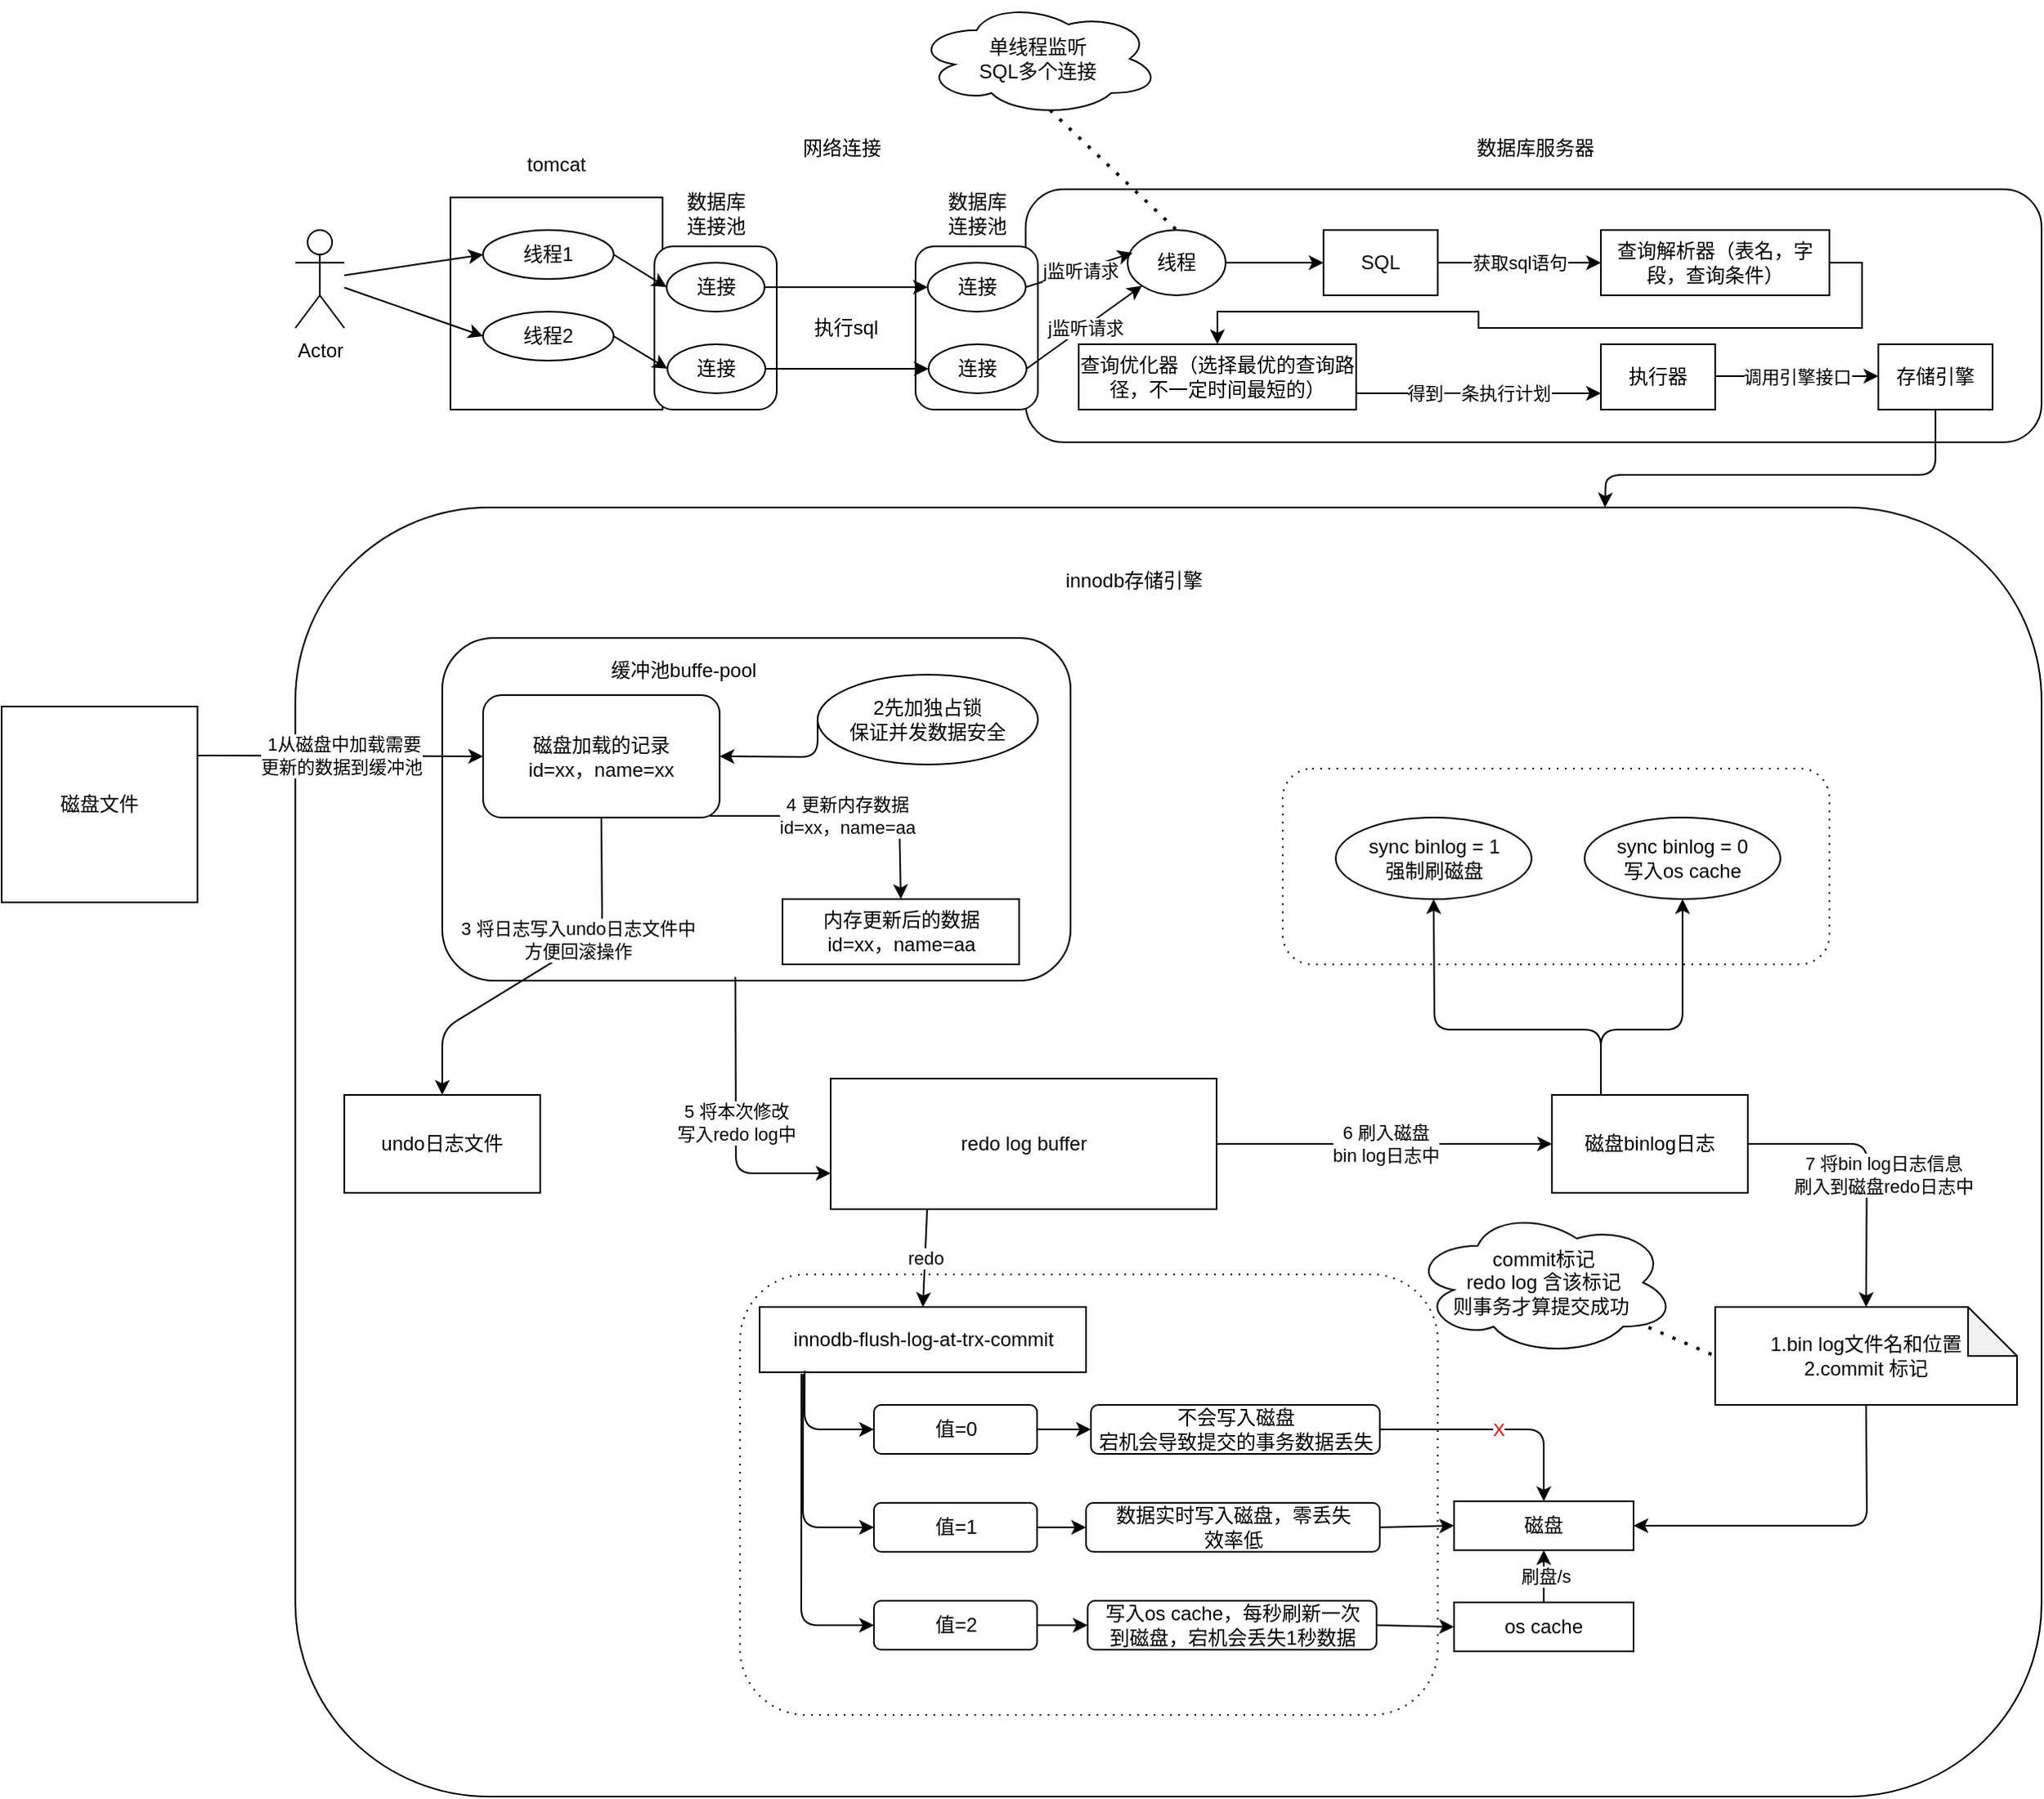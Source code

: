 <mxfile version="15.2.1" type="github" pages="2">
  <diagram name="Page-1" id="74e2e168-ea6b-b213-b513-2b3c1d86103e">
    <mxGraphModel dx="2522" dy="1555" grid="1" gridSize="10" guides="1" tooltips="1" connect="1" arrows="1" fold="1" page="1" pageScale="1" pageWidth="1100" pageHeight="850" background="#ffffff" math="0" shadow="0">
      <root>
        <mxCell id="0" />
        <mxCell id="1" parent="0" />
        <mxCell id="626NCnL3sPuDbKjgWwMR-17" value="" style="rounded=1;whiteSpace=wrap;html=1;" parent="1" vertex="1">
          <mxGeometry x="567.5" y="45" width="622.5" height="155" as="geometry" />
        </mxCell>
        <mxCell id="626NCnL3sPuDbKjgWwMR-1" value="Actor" style="shape=umlActor;verticalLabelPosition=bottom;verticalAlign=top;html=1;outlineConnect=0;" parent="1" vertex="1">
          <mxGeometry x="120" y="70" width="30" height="60" as="geometry" />
        </mxCell>
        <mxCell id="626NCnL3sPuDbKjgWwMR-2" value="" style="whiteSpace=wrap;html=1;aspect=fixed;" parent="1" vertex="1">
          <mxGeometry x="215" y="50" width="130" height="130" as="geometry" />
        </mxCell>
        <mxCell id="626NCnL3sPuDbKjgWwMR-3" value="tomcat" style="text;html=1;strokeColor=none;fillColor=none;align=center;verticalAlign=middle;whiteSpace=wrap;rounded=0;" parent="1" vertex="1">
          <mxGeometry x="260" y="20" width="40" height="20" as="geometry" />
        </mxCell>
        <mxCell id="626NCnL3sPuDbKjgWwMR-4" value="线程2" style="ellipse;whiteSpace=wrap;html=1;" parent="1" vertex="1">
          <mxGeometry x="235" y="120" width="80" height="30" as="geometry" />
        </mxCell>
        <mxCell id="626NCnL3sPuDbKjgWwMR-5" value="线程1" style="ellipse;whiteSpace=wrap;html=1;" parent="1" vertex="1">
          <mxGeometry x="235" y="70" width="80" height="30" as="geometry" />
        </mxCell>
        <mxCell id="626NCnL3sPuDbKjgWwMR-7" value="" style="rounded=1;whiteSpace=wrap;html=1;" parent="1" vertex="1">
          <mxGeometry x="500" y="80" width="75" height="100" as="geometry" />
        </mxCell>
        <mxCell id="626NCnL3sPuDbKjgWwMR-8" value="数据库连接池" style="text;html=1;strokeColor=none;fillColor=none;align=center;verticalAlign=middle;whiteSpace=wrap;rounded=0;" parent="1" vertex="1">
          <mxGeometry x="518" y="50" width="40" height="20" as="geometry" />
        </mxCell>
        <mxCell id="626NCnL3sPuDbKjgWwMR-9" value="连接" style="ellipse;whiteSpace=wrap;html=1;" parent="1" vertex="1">
          <mxGeometry x="508" y="140" width="60" height="30" as="geometry" />
        </mxCell>
        <mxCell id="626NCnL3sPuDbKjgWwMR-10" value="连接" style="ellipse;whiteSpace=wrap;html=1;" parent="1" vertex="1">
          <mxGeometry x="507.5" y="90" width="60" height="30" as="geometry" />
        </mxCell>
        <mxCell id="626NCnL3sPuDbKjgWwMR-12" value="" style="rounded=1;whiteSpace=wrap;html=1;" parent="1" vertex="1">
          <mxGeometry x="340" y="80" width="75" height="100" as="geometry" />
        </mxCell>
        <mxCell id="626NCnL3sPuDbKjgWwMR-13" value="数据库连接池" style="text;html=1;strokeColor=none;fillColor=none;align=center;verticalAlign=middle;whiteSpace=wrap;rounded=0;" parent="1" vertex="1">
          <mxGeometry x="358" y="50" width="40" height="20" as="geometry" />
        </mxCell>
        <mxCell id="626NCnL3sPuDbKjgWwMR-14" value="连接" style="ellipse;whiteSpace=wrap;html=1;" parent="1" vertex="1">
          <mxGeometry x="348" y="140" width="60" height="30" as="geometry" />
        </mxCell>
        <mxCell id="626NCnL3sPuDbKjgWwMR-15" value="连接" style="ellipse;whiteSpace=wrap;html=1;" parent="1" vertex="1">
          <mxGeometry x="347.5" y="90" width="60" height="30" as="geometry" />
        </mxCell>
        <mxCell id="626NCnL3sPuDbKjgWwMR-40" style="edgeStyle=orthogonalEdgeStyle;rounded=0;orthogonalLoop=1;jettySize=auto;html=1;exitX=1;exitY=0.5;exitDx=0;exitDy=0;" parent="1" source="626NCnL3sPuDbKjgWwMR-18" target="626NCnL3sPuDbKjgWwMR-19" edge="1">
          <mxGeometry relative="1" as="geometry" />
        </mxCell>
        <mxCell id="626NCnL3sPuDbKjgWwMR-18" value="线程" style="ellipse;whiteSpace=wrap;html=1;" parent="1" vertex="1">
          <mxGeometry x="630" y="70" width="60" height="40" as="geometry" />
        </mxCell>
        <mxCell id="626NCnL3sPuDbKjgWwMR-19" value="SQL" style="rounded=0;whiteSpace=wrap;html=1;" parent="1" vertex="1">
          <mxGeometry x="750" y="70" width="70" height="40" as="geometry" />
        </mxCell>
        <mxCell id="626NCnL3sPuDbKjgWwMR-66" style="edgeStyle=orthogonalEdgeStyle;rounded=0;orthogonalLoop=1;jettySize=auto;html=1;exitX=1;exitY=0.5;exitDx=0;exitDy=0;entryX=0.5;entryY=0;entryDx=0;entryDy=0;" parent="1" source="626NCnL3sPuDbKjgWwMR-20" target="626NCnL3sPuDbKjgWwMR-21" edge="1">
          <mxGeometry relative="1" as="geometry" />
        </mxCell>
        <mxCell id="626NCnL3sPuDbKjgWwMR-20" value="查询解析器（表名，字段，查询条件）" style="rounded=0;whiteSpace=wrap;html=1;" parent="1" vertex="1">
          <mxGeometry x="920" y="70" width="140" height="40" as="geometry" />
        </mxCell>
        <mxCell id="626NCnL3sPuDbKjgWwMR-21" value="查询优化器（选择最优的查询路径，不一定时间最短的）" style="rounded=0;whiteSpace=wrap;html=1;" parent="1" vertex="1">
          <mxGeometry x="600" y="140" width="170" height="40" as="geometry" />
        </mxCell>
        <mxCell id="626NCnL3sPuDbKjgWwMR-22" value="执行器" style="rounded=0;whiteSpace=wrap;html=1;" parent="1" vertex="1">
          <mxGeometry x="920" y="140" width="70" height="40" as="geometry" />
        </mxCell>
        <mxCell id="626NCnL3sPuDbKjgWwMR-23" value="存储引擎" style="rounded=0;whiteSpace=wrap;html=1;" parent="1" vertex="1">
          <mxGeometry x="1090" y="140" width="70" height="40" as="geometry" />
        </mxCell>
        <mxCell id="626NCnL3sPuDbKjgWwMR-25" value="" style="endArrow=classic;html=1;entryX=0;entryY=0.5;entryDx=0;entryDy=0;" parent="1" source="626NCnL3sPuDbKjgWwMR-1" target="626NCnL3sPuDbKjgWwMR-5" edge="1">
          <mxGeometry width="50" height="50" relative="1" as="geometry">
            <mxPoint x="220" y="190" as="sourcePoint" />
            <mxPoint x="570" y="350" as="targetPoint" />
          </mxGeometry>
        </mxCell>
        <mxCell id="626NCnL3sPuDbKjgWwMR-26" value="" style="endArrow=classic;html=1;entryX=0;entryY=0.5;entryDx=0;entryDy=0;" parent="1" source="626NCnL3sPuDbKjgWwMR-1" target="626NCnL3sPuDbKjgWwMR-4" edge="1">
          <mxGeometry width="50" height="50" relative="1" as="geometry">
            <mxPoint x="160" y="107.75" as="sourcePoint" />
            <mxPoint x="245" y="95" as="targetPoint" />
          </mxGeometry>
        </mxCell>
        <mxCell id="626NCnL3sPuDbKjgWwMR-27" value="" style="endArrow=classic;html=1;entryX=0;entryY=0.5;entryDx=0;entryDy=0;exitX=1;exitY=0.5;exitDx=0;exitDy=0;" parent="1" source="626NCnL3sPuDbKjgWwMR-5" target="626NCnL3sPuDbKjgWwMR-15" edge="1">
          <mxGeometry width="50" height="50" relative="1" as="geometry">
            <mxPoint x="160" y="290" as="sourcePoint" />
            <mxPoint x="245" y="319.75" as="targetPoint" />
          </mxGeometry>
        </mxCell>
        <mxCell id="626NCnL3sPuDbKjgWwMR-28" value="" style="endArrow=classic;html=1;exitX=1;exitY=0.5;exitDx=0;exitDy=0;entryX=0;entryY=0.5;entryDx=0;entryDy=0;" parent="1" source="626NCnL3sPuDbKjgWwMR-4" target="626NCnL3sPuDbKjgWwMR-14" edge="1">
          <mxGeometry width="50" height="50" relative="1" as="geometry">
            <mxPoint x="280" y="460" as="sourcePoint" />
            <mxPoint x="330" y="410" as="targetPoint" />
          </mxGeometry>
        </mxCell>
        <mxCell id="626NCnL3sPuDbKjgWwMR-29" value="" style="endArrow=classic;html=1;exitX=1;exitY=0.5;exitDx=0;exitDy=0;entryX=0;entryY=0.5;entryDx=0;entryDy=0;" parent="1" source="626NCnL3sPuDbKjgWwMR-15" target="626NCnL3sPuDbKjgWwMR-10" edge="1">
          <mxGeometry width="50" height="50" relative="1" as="geometry">
            <mxPoint x="310" y="420" as="sourcePoint" />
            <mxPoint x="360" y="370" as="targetPoint" />
          </mxGeometry>
        </mxCell>
        <mxCell id="626NCnL3sPuDbKjgWwMR-30" value="" style="endArrow=classic;html=1;exitX=1;exitY=0.5;exitDx=0;exitDy=0;entryX=0;entryY=0.5;entryDx=0;entryDy=0;" parent="1" source="626NCnL3sPuDbKjgWwMR-14" target="626NCnL3sPuDbKjgWwMR-9" edge="1">
          <mxGeometry width="50" height="50" relative="1" as="geometry">
            <mxPoint x="310" y="430" as="sourcePoint" />
            <mxPoint x="360" y="380" as="targetPoint" />
          </mxGeometry>
        </mxCell>
        <mxCell id="626NCnL3sPuDbKjgWwMR-31" value="网络连接" style="text;html=1;strokeColor=none;fillColor=none;align=center;verticalAlign=middle;whiteSpace=wrap;rounded=0;" parent="1" vertex="1">
          <mxGeometry x="420" y="10" width="70" height="20" as="geometry" />
        </mxCell>
        <mxCell id="626NCnL3sPuDbKjgWwMR-33" value="执行sql" style="text;html=1;strokeColor=none;fillColor=none;align=center;verticalAlign=middle;whiteSpace=wrap;rounded=0;" parent="1" vertex="1">
          <mxGeometry x="425" y="125" width="65" height="10" as="geometry" />
        </mxCell>
        <mxCell id="626NCnL3sPuDbKjgWwMR-38" value="单线程监听&lt;br&gt;SQL多个连接" style="ellipse;shape=cloud;whiteSpace=wrap;html=1;" parent="1" vertex="1">
          <mxGeometry x="500" y="-70" width="150" height="70" as="geometry" />
        </mxCell>
        <mxCell id="626NCnL3sPuDbKjgWwMR-39" value="" style="endArrow=none;dashed=1;html=1;dashPattern=1 3;strokeWidth=2;exitX=0.55;exitY=0.95;exitDx=0;exitDy=0;exitPerimeter=0;entryX=0.5;entryY=0;entryDx=0;entryDy=0;" parent="1" source="626NCnL3sPuDbKjgWwMR-38" target="626NCnL3sPuDbKjgWwMR-18" edge="1">
          <mxGeometry width="50" height="50" relative="1" as="geometry">
            <mxPoint x="460" y="440" as="sourcePoint" />
            <mxPoint x="510" y="390" as="targetPoint" />
          </mxGeometry>
        </mxCell>
        <mxCell id="626NCnL3sPuDbKjgWwMR-41" value="数据库服务器" style="text;html=1;strokeColor=none;fillColor=none;align=center;verticalAlign=middle;whiteSpace=wrap;rounded=0;" parent="1" vertex="1">
          <mxGeometry x="830" y="10" width="100" height="20" as="geometry" />
        </mxCell>
        <mxCell id="626NCnL3sPuDbKjgWwMR-42" value="" style="endArrow=classic;html=1;" parent="1" edge="1">
          <mxGeometry relative="1" as="geometry">
            <mxPoint x="820" y="90" as="sourcePoint" />
            <mxPoint x="920" y="90" as="targetPoint" />
          </mxGeometry>
        </mxCell>
        <mxCell id="626NCnL3sPuDbKjgWwMR-43" value="获取sql语句" style="edgeLabel;resizable=0;html=1;align=center;verticalAlign=middle;" parent="626NCnL3sPuDbKjgWwMR-42" connectable="0" vertex="1">
          <mxGeometry relative="1" as="geometry" />
        </mxCell>
        <mxCell id="626NCnL3sPuDbKjgWwMR-62" value="" style="endArrow=classic;html=1;entryX=0.05;entryY=0.35;entryDx=0;entryDy=0;entryPerimeter=0;exitX=1;exitY=0.5;exitDx=0;exitDy=0;" parent="1" source="626NCnL3sPuDbKjgWwMR-10" target="626NCnL3sPuDbKjgWwMR-18" edge="1">
          <mxGeometry relative="1" as="geometry">
            <mxPoint x="350" y="390" as="sourcePoint" />
            <mxPoint x="500" y="340" as="targetPoint" />
          </mxGeometry>
        </mxCell>
        <mxCell id="626NCnL3sPuDbKjgWwMR-63" value="j监听请求" style="edgeLabel;resizable=0;html=1;align=center;verticalAlign=middle;" parent="626NCnL3sPuDbKjgWwMR-62" connectable="0" vertex="1">
          <mxGeometry relative="1" as="geometry" />
        </mxCell>
        <mxCell id="626NCnL3sPuDbKjgWwMR-64" value="" style="endArrow=classic;html=1;entryX=0;entryY=1;entryDx=0;entryDy=0;exitX=1;exitY=0.5;exitDx=0;exitDy=0;" parent="1" source="626NCnL3sPuDbKjgWwMR-9" target="626NCnL3sPuDbKjgWwMR-18" edge="1">
          <mxGeometry relative="1" as="geometry">
            <mxPoint x="360" y="400" as="sourcePoint" />
            <mxPoint x="700" y="370" as="targetPoint" />
          </mxGeometry>
        </mxCell>
        <mxCell id="626NCnL3sPuDbKjgWwMR-65" value="j监听请求" style="edgeLabel;resizable=0;html=1;align=center;verticalAlign=middle;" parent="626NCnL3sPuDbKjgWwMR-64" connectable="0" vertex="1">
          <mxGeometry relative="1" as="geometry" />
        </mxCell>
        <mxCell id="626NCnL3sPuDbKjgWwMR-67" value="" style="endArrow=classic;html=1;entryX=0;entryY=0.75;entryDx=0;entryDy=0;exitX=1;exitY=0.75;exitDx=0;exitDy=0;" parent="1" source="626NCnL3sPuDbKjgWwMR-21" target="626NCnL3sPuDbKjgWwMR-22" edge="1">
          <mxGeometry relative="1" as="geometry">
            <mxPoint x="600" y="370" as="sourcePoint" />
            <mxPoint x="772" y="370" as="targetPoint" />
          </mxGeometry>
        </mxCell>
        <mxCell id="626NCnL3sPuDbKjgWwMR-68" value="得到一条执行计划" style="edgeLabel;resizable=0;html=1;align=center;verticalAlign=middle;" parent="626NCnL3sPuDbKjgWwMR-67" connectable="0" vertex="1">
          <mxGeometry relative="1" as="geometry" />
        </mxCell>
        <mxCell id="626NCnL3sPuDbKjgWwMR-69" value="" style="endArrow=classic;html=1;" parent="1" edge="1">
          <mxGeometry relative="1" as="geometry">
            <mxPoint x="990" y="159.5" as="sourcePoint" />
            <mxPoint x="1090" y="159.5" as="targetPoint" />
          </mxGeometry>
        </mxCell>
        <mxCell id="626NCnL3sPuDbKjgWwMR-70" value="调用引擎接口" style="edgeLabel;resizable=0;html=1;align=center;verticalAlign=middle;" parent="626NCnL3sPuDbKjgWwMR-69" connectable="0" vertex="1">
          <mxGeometry relative="1" as="geometry" />
        </mxCell>
        <mxCell id="626NCnL3sPuDbKjgWwMR-71" value="" style="rounded=1;whiteSpace=wrap;html=1;" parent="1" vertex="1">
          <mxGeometry x="120" y="240" width="1070" height="790" as="geometry" />
        </mxCell>
        <mxCell id="626NCnL3sPuDbKjgWwMR-72" value="innodb存储引擎" style="text;html=1;strokeColor=none;fillColor=none;align=center;verticalAlign=middle;whiteSpace=wrap;rounded=0;" parent="1" vertex="1">
          <mxGeometry x="568" y="270" width="132" height="30" as="geometry" />
        </mxCell>
        <mxCell id="626NCnL3sPuDbKjgWwMR-73" value="" style="rounded=1;whiteSpace=wrap;html=1;" parent="1" vertex="1">
          <mxGeometry x="210" y="320" width="385" height="210" as="geometry" />
        </mxCell>
        <mxCell id="626NCnL3sPuDbKjgWwMR-74" value="缓冲池buffe-pool" style="text;html=1;strokeColor=none;fillColor=none;align=center;verticalAlign=middle;whiteSpace=wrap;rounded=0;" parent="1" vertex="1">
          <mxGeometry x="308" y="330" width="100" height="20" as="geometry" />
        </mxCell>
        <mxCell id="626NCnL3sPuDbKjgWwMR-75" value="磁盘文件" style="whiteSpace=wrap;html=1;aspect=fixed;" parent="1" vertex="1">
          <mxGeometry x="-60" y="362" width="120" height="120" as="geometry" />
        </mxCell>
        <mxCell id="626NCnL3sPuDbKjgWwMR-76" value="" style="endArrow=classic;html=1;exitX=1;exitY=0.25;exitDx=0;exitDy=0;entryX=0;entryY=0.5;entryDx=0;entryDy=0;" parent="1" source="626NCnL3sPuDbKjgWwMR-75" target="626NCnL3sPuDbKjgWwMR-78" edge="1">
          <mxGeometry relative="1" as="geometry">
            <mxPoint x="-40" y="210" as="sourcePoint" />
            <mxPoint x="240" y="210" as="targetPoint" />
          </mxGeometry>
        </mxCell>
        <mxCell id="626NCnL3sPuDbKjgWwMR-77" value="&amp;nbsp;1从磁盘中加载需要&lt;br&gt;更新的数据到缓冲池" style="edgeLabel;resizable=0;html=1;align=center;verticalAlign=middle;" parent="626NCnL3sPuDbKjgWwMR-76" connectable="0" vertex="1">
          <mxGeometry relative="1" as="geometry" />
        </mxCell>
        <mxCell id="626NCnL3sPuDbKjgWwMR-78" value="磁盘加载的记录&lt;br&gt;id=xx，name=xx" style="rounded=1;whiteSpace=wrap;html=1;" parent="1" vertex="1">
          <mxGeometry x="235" y="355" width="145" height="75" as="geometry" />
        </mxCell>
        <mxCell id="626NCnL3sPuDbKjgWwMR-79" value="2先加独占锁&lt;br&gt;保证并发数据安全" style="ellipse;whiteSpace=wrap;html=1;" parent="1" vertex="1">
          <mxGeometry x="440" y="342.5" width="135" height="55" as="geometry" />
        </mxCell>
        <mxCell id="626NCnL3sPuDbKjgWwMR-80" value="" style="endArrow=classic;html=1;exitX=0;exitY=0.5;exitDx=0;exitDy=0;entryX=1;entryY=0.5;entryDx=0;entryDy=0;" parent="1" source="626NCnL3sPuDbKjgWwMR-79" target="626NCnL3sPuDbKjgWwMR-78" edge="1">
          <mxGeometry width="50" height="50" relative="1" as="geometry">
            <mxPoint x="-10" y="630" as="sourcePoint" />
            <mxPoint x="40" y="580" as="targetPoint" />
            <Array as="points">
              <mxPoint x="440" y="393" />
            </Array>
          </mxGeometry>
        </mxCell>
        <mxCell id="626NCnL3sPuDbKjgWwMR-82" value="undo日志文件" style="rounded=0;whiteSpace=wrap;html=1;" parent="1" vertex="1">
          <mxGeometry x="150" y="600" width="120" height="60" as="geometry" />
        </mxCell>
        <mxCell id="626NCnL3sPuDbKjgWwMR-83" value="redo log buffer" style="rounded=0;whiteSpace=wrap;html=1;" parent="1" vertex="1">
          <mxGeometry x="448" y="590" width="236.5" height="80" as="geometry" />
        </mxCell>
        <mxCell id="626NCnL3sPuDbKjgWwMR-84" value="磁盘binlog日志" style="rounded=0;whiteSpace=wrap;html=1;" parent="1" vertex="1">
          <mxGeometry x="890" y="600" width="120" height="60" as="geometry" />
        </mxCell>
        <mxCell id="626NCnL3sPuDbKjgWwMR-87" value="" style="endArrow=classic;html=1;entryX=0.5;entryY=0;entryDx=0;entryDy=0;exitX=0.5;exitY=1;exitDx=0;exitDy=0;" parent="1" source="626NCnL3sPuDbKjgWwMR-78" target="626NCnL3sPuDbKjgWwMR-82" edge="1">
          <mxGeometry relative="1" as="geometry">
            <mxPoint x="159.14" y="980" as="sourcePoint" />
            <mxPoint x="690" y="980" as="targetPoint" />
            <Array as="points">
              <mxPoint x="308" y="500" />
              <mxPoint x="210" y="560" />
            </Array>
          </mxGeometry>
        </mxCell>
        <mxCell id="626NCnL3sPuDbKjgWwMR-88" value="3 将日志写入undo日志文件中&lt;br&gt;方便回滚操作" style="edgeLabel;resizable=0;html=1;align=center;verticalAlign=middle;" parent="626NCnL3sPuDbKjgWwMR-87" connectable="0" vertex="1">
          <mxGeometry relative="1" as="geometry">
            <mxPoint x="21.03" y="-17.59" as="offset" />
          </mxGeometry>
        </mxCell>
        <mxCell id="626NCnL3sPuDbKjgWwMR-89" value="内存更新后的数据&lt;br&gt;id=xx，name=aa" style="rounded=0;whiteSpace=wrap;html=1;" parent="1" vertex="1">
          <mxGeometry x="418.5" y="480" width="145" height="40" as="geometry" />
        </mxCell>
        <mxCell id="626NCnL3sPuDbKjgWwMR-90" value="" style="endArrow=classic;html=1;exitX=0.959;exitY=0.987;exitDx=0;exitDy=0;exitPerimeter=0;entryX=0.5;entryY=0;entryDx=0;entryDy=0;" parent="1" source="626NCnL3sPuDbKjgWwMR-78" target="626NCnL3sPuDbKjgWwMR-89" edge="1">
          <mxGeometry relative="1" as="geometry">
            <mxPoint x="120" y="980" as="sourcePoint" />
            <mxPoint x="520" y="990" as="targetPoint" />
            <Array as="points">
              <mxPoint x="490" y="429" />
            </Array>
          </mxGeometry>
        </mxCell>
        <mxCell id="626NCnL3sPuDbKjgWwMR-91" value="4 更新内存数据&lt;br&gt;id=xx，name=aa" style="edgeLabel;resizable=0;html=1;align=center;verticalAlign=middle;" parent="626NCnL3sPuDbKjgWwMR-90" connectable="0" vertex="1">
          <mxGeometry relative="1" as="geometry" />
        </mxCell>
        <mxCell id="626NCnL3sPuDbKjgWwMR-92" value="" style="endArrow=classic;html=1;entryX=0;entryY=0.75;entryDx=0;entryDy=0;exitX=0.252;exitY=0.42;exitDx=0;exitDy=0;exitPerimeter=0;" parent="1" edge="1">
          <mxGeometry relative="1" as="geometry">
            <mxPoint x="389.64" y="527.8" as="sourcePoint" />
            <mxPoint x="448" y="648" as="targetPoint" />
            <Array as="points">
              <mxPoint x="390" y="648" />
            </Array>
          </mxGeometry>
        </mxCell>
        <mxCell id="626NCnL3sPuDbKjgWwMR-93" value="5 将本次修改&lt;br&gt;写入redo log中" style="edgeLabel;resizable=0;html=1;align=center;verticalAlign=middle;" parent="626NCnL3sPuDbKjgWwMR-92" connectable="0" vertex="1">
          <mxGeometry relative="1" as="geometry" />
        </mxCell>
        <mxCell id="626NCnL3sPuDbKjgWwMR-94" value="" style="endArrow=classic;html=1;exitX=1;exitY=0.5;exitDx=0;exitDy=0;entryX=0;entryY=0.5;entryDx=0;entryDy=0;" parent="1" source="626NCnL3sPuDbKjgWwMR-83" target="626NCnL3sPuDbKjgWwMR-84" edge="1">
          <mxGeometry relative="1" as="geometry">
            <mxPoint x="700" y="530" as="sourcePoint" />
            <mxPoint x="940" y="530" as="targetPoint" />
          </mxGeometry>
        </mxCell>
        <mxCell id="626NCnL3sPuDbKjgWwMR-95" value="6 刷入磁盘&lt;br&gt;bin log日志中" style="edgeLabel;resizable=0;html=1;align=center;verticalAlign=middle;" parent="626NCnL3sPuDbKjgWwMR-94" connectable="0" vertex="1">
          <mxGeometry relative="1" as="geometry" />
        </mxCell>
        <mxCell id="626NCnL3sPuDbKjgWwMR-97" value="磁盘&lt;span style=&quot;color: rgba(0 , 0 , 0 , 0) ; font-family: monospace ; font-size: 0px&quot;&gt;%3CmxGraphModel%3E%3Croot%3E%3CmxCell%20id%3D%220%22%2F%3E%3CmxCell%20id%3D%221%22%20parent%3D%220%22%2F%3E%3CmxCell%20id%3D%222%22%20value%3D%22%22%20style%3D%22endArrow%3Dclassic%3Bhtml%3D1%3BexitX%3D0.121%3BexitY%3D0.71%3BexitDx%3D0%3BexitDy%3D0%3BexitPerimeter%3D0%3BentryX%3D0.617%3BentryY%3D0.71%3BentryDx%3D0%3BentryDy%3D0%3BentryPerimeter%3D0%3B%22%20edge%3D%221%22%20parent%3D%221%22%3E%3CmxGeometry%20relative%3D%221%22%20as%3D%22geometry%22%3E%3CmxPoint%20x%3D%22249.47%22%20y%3D%22729.9%22%20as%3D%22sourcePoint%22%2F%3E%3CmxPoint%20x%3D%22780.19%22%20y%3D%22729.9%22%20as%3D%22targetPoint%22%2F%3E%3C%2FmxGeometry%3E%3C%2FmxCell%3E%3CmxCell%20id%3D%223%22%20value%3D%22Label%22%20style%3D%22edgeLabel%3Bresizable%3D0%3Bhtml%3D1%3Balign%3Dcenter%3BverticalAlign%3Dmiddle%3B%22%20connectable%3D%220%22%20vertex%3D%221%22%20parent%3D%222%22%3E%3CmxGeometry%20relative%3D%221%22%20as%3D%22geometry%22%2F%3E%3C%2FmxCell%3E%3C%2Froot%3E%3C%2FmxGraphModel%3E&lt;/span&gt;" style="rounded=0;whiteSpace=wrap;html=1;" parent="1" vertex="1">
          <mxGeometry x="830" y="849" width="110" height="30" as="geometry" />
        </mxCell>
        <mxCell id="626NCnL3sPuDbKjgWwMR-98" value="os cache" style="rounded=0;whiteSpace=wrap;html=1;" parent="1" vertex="1">
          <mxGeometry x="830" y="911" width="110" height="30" as="geometry" />
        </mxCell>
        <mxCell id="626NCnL3sPuDbKjgWwMR-99" value="" style="endArrow=classic;html=1;entryX=0.5;entryY=1;entryDx=0;entryDy=0;exitX=0.5;exitY=0;exitDx=0;exitDy=0;" parent="1" source="626NCnL3sPuDbKjgWwMR-98" target="626NCnL3sPuDbKjgWwMR-97" edge="1">
          <mxGeometry relative="1" as="geometry">
            <mxPoint x="770" y="1110" as="sourcePoint" />
            <mxPoint x="870" y="1110" as="targetPoint" />
            <Array as="points" />
          </mxGeometry>
        </mxCell>
        <mxCell id="626NCnL3sPuDbKjgWwMR-100" value="刷盘/s" style="edgeLabel;resizable=0;html=1;align=center;verticalAlign=middle;" parent="626NCnL3sPuDbKjgWwMR-99" connectable="0" vertex="1">
          <mxGeometry relative="1" as="geometry">
            <mxPoint x="1" as="offset" />
          </mxGeometry>
        </mxCell>
        <mxCell id="626NCnL3sPuDbKjgWwMR-101" value="1.bin log文件名和位置&lt;br&gt;2.commit 标记" style="shape=note;whiteSpace=wrap;html=1;backgroundOutline=1;darkOpacity=0.05;" parent="1" vertex="1">
          <mxGeometry x="990" y="730" width="185" height="60" as="geometry" />
        </mxCell>
        <mxCell id="626NCnL3sPuDbKjgWwMR-102" value="" style="endArrow=classic;html=1;entryX=0.5;entryY=0;entryDx=0;entryDy=0;entryPerimeter=0;exitX=1;exitY=0.5;exitDx=0;exitDy=0;" parent="1" source="626NCnL3sPuDbKjgWwMR-84" target="626NCnL3sPuDbKjgWwMR-101" edge="1">
          <mxGeometry relative="1" as="geometry">
            <mxPoint x="300" y="1080" as="sourcePoint" />
            <mxPoint x="770" y="1060" as="targetPoint" />
            <Array as="points">
              <mxPoint x="1083" y="630" />
            </Array>
          </mxGeometry>
        </mxCell>
        <mxCell id="626NCnL3sPuDbKjgWwMR-103" value="7 将bin log日志信息&lt;br&gt;刷入到磁盘redo日志中" style="edgeLabel;resizable=0;html=1;align=center;verticalAlign=middle;" parent="626NCnL3sPuDbKjgWwMR-102" connectable="0" vertex="1">
          <mxGeometry relative="1" as="geometry">
            <mxPoint x="9.36" y="5.4" as="offset" />
          </mxGeometry>
        </mxCell>
        <mxCell id="626NCnL3sPuDbKjgWwMR-104" value="commit标记&lt;br&gt;redo log 含该标记&lt;br&gt;则事务才算提交成功&amp;nbsp;" style="ellipse;shape=cloud;whiteSpace=wrap;html=1;" parent="1" vertex="1">
          <mxGeometry x="804" y="670" width="162" height="90" as="geometry" />
        </mxCell>
        <mxCell id="626NCnL3sPuDbKjgWwMR-105" value="" style="endArrow=none;dashed=1;html=1;dashPattern=1 3;strokeWidth=2;entryX=0;entryY=0.5;entryDx=0;entryDy=0;entryPerimeter=0;" parent="1" source="626NCnL3sPuDbKjgWwMR-104" target="626NCnL3sPuDbKjgWwMR-101" edge="1">
          <mxGeometry width="50" height="50" relative="1" as="geometry">
            <mxPoint x="370" y="1190" as="sourcePoint" />
            <mxPoint x="420" y="1140" as="targetPoint" />
          </mxGeometry>
        </mxCell>
        <mxCell id="626NCnL3sPuDbKjgWwMR-107" value="" style="endArrow=classic;html=1;entryX=1;entryY=0.5;entryDx=0;entryDy=0;exitX=0.5;exitY=1;exitDx=0;exitDy=0;exitPerimeter=0;" parent="1" source="626NCnL3sPuDbKjgWwMR-101" target="626NCnL3sPuDbKjgWwMR-97" edge="1">
          <mxGeometry width="50" height="50" relative="1" as="geometry">
            <mxPoint x="460" y="1070" as="sourcePoint" />
            <mxPoint x="510" y="1020" as="targetPoint" />
            <Array as="points">
              <mxPoint x="1083" y="864" />
            </Array>
          </mxGeometry>
        </mxCell>
        <mxCell id="626NCnL3sPuDbKjgWwMR-109" value="" style="shape=ext;rounded=1;html=1;whiteSpace=wrap;dashed=1;dashPattern=1 4;" parent="1" vertex="1">
          <mxGeometry x="392.5" y="710" width="427.5" height="270" as="geometry" />
        </mxCell>
        <mxCell id="626NCnL3sPuDbKjgWwMR-110" value="innodb-flush-log-at-trx-commit" style="rounded=0;whiteSpace=wrap;html=1;" parent="1" vertex="1">
          <mxGeometry x="404.5" y="730" width="200" height="40" as="geometry" />
        </mxCell>
        <mxCell id="626NCnL3sPuDbKjgWwMR-112" value="值=0" style="rounded=1;whiteSpace=wrap;html=1;" parent="1" vertex="1">
          <mxGeometry x="474.5" y="790" width="100" height="30" as="geometry" />
        </mxCell>
        <mxCell id="626NCnL3sPuDbKjgWwMR-113" value="值=1" style="rounded=1;whiteSpace=wrap;html=1;" parent="1" vertex="1">
          <mxGeometry x="474.5" y="850" width="100" height="30" as="geometry" />
        </mxCell>
        <mxCell id="626NCnL3sPuDbKjgWwMR-114" value="值=2" style="rounded=1;whiteSpace=wrap;html=1;" parent="1" vertex="1">
          <mxGeometry x="474.5" y="910" width="100" height="30" as="geometry" />
        </mxCell>
        <mxCell id="626NCnL3sPuDbKjgWwMR-115" value="不会写入磁盘&lt;br&gt;宕机会导致提交的事务数据丢失" style="rounded=1;whiteSpace=wrap;html=1;" parent="1" vertex="1">
          <mxGeometry x="607.5" y="790" width="177" height="30" as="geometry" />
        </mxCell>
        <mxCell id="626NCnL3sPuDbKjgWwMR-116" value="数据实时写入磁盘，零丢失&lt;br&gt;效率低" style="rounded=1;whiteSpace=wrap;html=1;" parent="1" vertex="1">
          <mxGeometry x="604.5" y="850" width="180" height="30" as="geometry" />
        </mxCell>
        <mxCell id="626NCnL3sPuDbKjgWwMR-117" value="写入os cache，每秒刷新一次&lt;br&gt;到磁盘，宕机会丢失1秒数据" style="rounded=1;whiteSpace=wrap;html=1;" parent="1" vertex="1">
          <mxGeometry x="605.5" y="910" width="177" height="30" as="geometry" />
        </mxCell>
        <mxCell id="626NCnL3sPuDbKjgWwMR-118" value="" style="endArrow=classic;html=1;entryX=0.5;entryY=0;entryDx=0;entryDy=0;exitX=0.25;exitY=1;exitDx=0;exitDy=0;" parent="1" source="626NCnL3sPuDbKjgWwMR-83" target="626NCnL3sPuDbKjgWwMR-110" edge="1">
          <mxGeometry relative="1" as="geometry">
            <mxPoint x="-30" y="1030" as="sourcePoint" />
            <mxPoint x="70" y="1030" as="targetPoint" />
          </mxGeometry>
        </mxCell>
        <mxCell id="626NCnL3sPuDbKjgWwMR-119" value="redo" style="edgeLabel;resizable=0;html=1;align=center;verticalAlign=middle;" parent="626NCnL3sPuDbKjgWwMR-118" connectable="0" vertex="1">
          <mxGeometry relative="1" as="geometry" />
        </mxCell>
        <mxCell id="626NCnL3sPuDbKjgWwMR-120" value="" style="endArrow=classic;html=1;entryX=0;entryY=0.5;entryDx=0;entryDy=0;exitX=0.138;exitY=0.975;exitDx=0;exitDy=0;exitPerimeter=0;" parent="1" source="626NCnL3sPuDbKjgWwMR-110" target="626NCnL3sPuDbKjgWwMR-112" edge="1">
          <mxGeometry width="50" height="50" relative="1" as="geometry">
            <mxPoint x="20" y="830" as="sourcePoint" />
            <mxPoint x="70" y="780" as="targetPoint" />
            <Array as="points">
              <mxPoint x="432" y="805" />
            </Array>
          </mxGeometry>
        </mxCell>
        <mxCell id="626NCnL3sPuDbKjgWwMR-121" value="" style="endArrow=classic;html=1;entryX=0;entryY=0.5;entryDx=0;entryDy=0;exitX=0.133;exitY=1.025;exitDx=0;exitDy=0;exitPerimeter=0;" parent="1" source="626NCnL3sPuDbKjgWwMR-110" target="626NCnL3sPuDbKjgWwMR-113" edge="1">
          <mxGeometry width="50" height="50" relative="1" as="geometry">
            <mxPoint x="40" y="1060" as="sourcePoint" />
            <mxPoint x="90" y="1010" as="targetPoint" />
            <Array as="points">
              <mxPoint x="431" y="865" />
            </Array>
          </mxGeometry>
        </mxCell>
        <mxCell id="626NCnL3sPuDbKjgWwMR-122" value="" style="endArrow=classic;html=1;entryX=0;entryY=0.5;entryDx=0;entryDy=0;exitX=0.128;exitY=1.025;exitDx=0;exitDy=0;exitPerimeter=0;" parent="1" source="626NCnL3sPuDbKjgWwMR-110" target="626NCnL3sPuDbKjgWwMR-114" edge="1">
          <mxGeometry width="50" height="50" relative="1" as="geometry">
            <mxPoint x="60" y="1130" as="sourcePoint" />
            <mxPoint x="110" y="1080" as="targetPoint" />
            <Array as="points">
              <mxPoint x="430" y="925" />
            </Array>
          </mxGeometry>
        </mxCell>
        <mxCell id="626NCnL3sPuDbKjgWwMR-123" value="" style="endArrow=classic;html=1;entryX=0;entryY=0.5;entryDx=0;entryDy=0;exitX=1;exitY=0.5;exitDx=0;exitDy=0;" parent="1" source="626NCnL3sPuDbKjgWwMR-112" target="626NCnL3sPuDbKjgWwMR-115" edge="1">
          <mxGeometry width="50" height="50" relative="1" as="geometry">
            <mxPoint x="130" y="1140" as="sourcePoint" />
            <mxPoint x="180" y="1090" as="targetPoint" />
          </mxGeometry>
        </mxCell>
        <mxCell id="626NCnL3sPuDbKjgWwMR-124" value="" style="endArrow=classic;html=1;entryX=0;entryY=0.5;entryDx=0;entryDy=0;exitX=1;exitY=0.5;exitDx=0;exitDy=0;" parent="1" source="626NCnL3sPuDbKjgWwMR-113" target="626NCnL3sPuDbKjgWwMR-116" edge="1">
          <mxGeometry width="50" height="50" relative="1" as="geometry">
            <mxPoint x="584.5" y="815" as="sourcePoint" />
            <mxPoint x="617.5" y="815" as="targetPoint" />
          </mxGeometry>
        </mxCell>
        <mxCell id="626NCnL3sPuDbKjgWwMR-125" value="" style="endArrow=classic;html=1;entryX=0;entryY=0.5;entryDx=0;entryDy=0;exitX=1;exitY=0.5;exitDx=0;exitDy=0;" parent="1" source="626NCnL3sPuDbKjgWwMR-114" target="626NCnL3sPuDbKjgWwMR-117" edge="1">
          <mxGeometry width="50" height="50" relative="1" as="geometry">
            <mxPoint x="594.5" y="825" as="sourcePoint" />
            <mxPoint x="627.5" y="825" as="targetPoint" />
          </mxGeometry>
        </mxCell>
        <mxCell id="626NCnL3sPuDbKjgWwMR-128" value="" style="endArrow=classic;html=1;entryX=0.5;entryY=0;entryDx=0;entryDy=0;exitX=1;exitY=0.5;exitDx=0;exitDy=0;" parent="1" source="626NCnL3sPuDbKjgWwMR-115" target="626NCnL3sPuDbKjgWwMR-97" edge="1">
          <mxGeometry relative="1" as="geometry">
            <mxPoint x="468" y="1130" as="sourcePoint" />
            <mxPoint x="568" y="1130" as="targetPoint" />
            <Array as="points">
              <mxPoint x="885" y="805" />
            </Array>
          </mxGeometry>
        </mxCell>
        <mxCell id="626NCnL3sPuDbKjgWwMR-129" value="X" style="edgeLabel;resizable=0;html=1;align=center;verticalAlign=middle;fontColor=#FF0000;" parent="626NCnL3sPuDbKjgWwMR-128" connectable="0" vertex="1">
          <mxGeometry relative="1" as="geometry" />
        </mxCell>
        <mxCell id="626NCnL3sPuDbKjgWwMR-130" value="" style="endArrow=classic;html=1;fontColor=#FF0000;entryX=0;entryY=0.5;entryDx=0;entryDy=0;exitX=1;exitY=0.5;exitDx=0;exitDy=0;" parent="1" source="626NCnL3sPuDbKjgWwMR-116" target="626NCnL3sPuDbKjgWwMR-97" edge="1">
          <mxGeometry width="50" height="50" relative="1" as="geometry">
            <mxPoint x="180" y="1150" as="sourcePoint" />
            <mxPoint x="250" y="1150" as="targetPoint" />
          </mxGeometry>
        </mxCell>
        <mxCell id="626NCnL3sPuDbKjgWwMR-131" value="" style="endArrow=classic;html=1;fontColor=#FF0000;entryX=0;entryY=0.5;entryDx=0;entryDy=0;exitX=1;exitY=0.5;exitDx=0;exitDy=0;" parent="1" source="626NCnL3sPuDbKjgWwMR-117" target="626NCnL3sPuDbKjgWwMR-98" edge="1">
          <mxGeometry width="50" height="50" relative="1" as="geometry">
            <mxPoint x="190" y="1160" as="sourcePoint" />
            <mxPoint x="260" y="1160" as="targetPoint" />
          </mxGeometry>
        </mxCell>
        <mxCell id="626NCnL3sPuDbKjgWwMR-132" value="" style="shape=ext;rounded=1;html=1;whiteSpace=wrap;dashed=1;dashPattern=1 4;fontColor=#FF0000;" parent="1" vertex="1">
          <mxGeometry x="725" y="400" width="335" height="120" as="geometry" />
        </mxCell>
        <mxCell id="626NCnL3sPuDbKjgWwMR-134" value="&lt;font color=&quot;#000000&quot;&gt;sync binlog = 1&lt;br&gt;强制刷磁盘&lt;br&gt;&lt;/font&gt;" style="ellipse;whiteSpace=wrap;html=1;fontColor=#FF0000;" parent="1" vertex="1">
          <mxGeometry x="757.5" y="430" width="120" height="50" as="geometry" />
        </mxCell>
        <mxCell id="626NCnL3sPuDbKjgWwMR-135" value="&lt;font color=&quot;#000000&quot;&gt;sync binlog = 0&lt;br&gt;写入os cache&lt;br&gt;&lt;/font&gt;" style="ellipse;whiteSpace=wrap;html=1;fontColor=#FF0000;" parent="1" vertex="1">
          <mxGeometry x="910" y="430" width="120" height="50" as="geometry" />
        </mxCell>
        <mxCell id="626NCnL3sPuDbKjgWwMR-136" value="" style="endArrow=classic;html=1;fontColor=#FF0000;entryX=0.5;entryY=1;entryDx=0;entryDy=0;exitX=0.25;exitY=0;exitDx=0;exitDy=0;" parent="1" source="626NCnL3sPuDbKjgWwMR-84" target="626NCnL3sPuDbKjgWwMR-134" edge="1">
          <mxGeometry width="50" height="50" relative="1" as="geometry">
            <mxPoint x="-20" y="760" as="sourcePoint" />
            <mxPoint x="30" y="710" as="targetPoint" />
            <Array as="points">
              <mxPoint x="920" y="560" />
              <mxPoint x="818" y="560" />
            </Array>
          </mxGeometry>
        </mxCell>
        <mxCell id="626NCnL3sPuDbKjgWwMR-137" value="" style="endArrow=classic;html=1;fontColor=#FF0000;entryX=0.5;entryY=1;entryDx=0;entryDy=0;exitX=0.25;exitY=0;exitDx=0;exitDy=0;" parent="1" source="626NCnL3sPuDbKjgWwMR-84" target="626NCnL3sPuDbKjgWwMR-135" edge="1">
          <mxGeometry width="50" height="50" relative="1" as="geometry">
            <mxPoint x="-10" y="790" as="sourcePoint" />
            <mxPoint x="40" y="740" as="targetPoint" />
            <Array as="points">
              <mxPoint x="920" y="560" />
              <mxPoint x="970" y="560" />
            </Array>
          </mxGeometry>
        </mxCell>
        <mxCell id="626NCnL3sPuDbKjgWwMR-139" value="" style="endArrow=classic;html=1;fontColor=#FF0000;exitX=0.5;exitY=1;exitDx=0;exitDy=0;entryX=0.75;entryY=0;entryDx=0;entryDy=0;" parent="1" source="626NCnL3sPuDbKjgWwMR-23" target="626NCnL3sPuDbKjgWwMR-71" edge="1">
          <mxGeometry width="50" height="50" relative="1" as="geometry">
            <mxPoint x="1260" y="270" as="sourcePoint" />
            <mxPoint x="1310" y="220" as="targetPoint" />
            <Array as="points">
              <mxPoint x="1125" y="220" />
              <mxPoint x="923" y="220" />
            </Array>
          </mxGeometry>
        </mxCell>
      </root>
    </mxGraphModel>
  </diagram>
  <diagram id="JK01G9V9rGP1vlAC9HcG" name="第 2 页">
    <mxGraphModel dx="1422" dy="705" grid="1" gridSize="10" guides="1" tooltips="1" connect="1" arrows="1" fold="1" page="1" pageScale="1" pageWidth="827" pageHeight="1169" math="0" shadow="0">
      <root>
        <mxCell id="y_7YaFFlmKBI93DE90Ym-0" />
        <mxCell id="y_7YaFFlmKBI93DE90Ym-1" parent="y_7YaFFlmKBI93DE90Ym-0" />
      </root>
    </mxGraphModel>
  </diagram>
</mxfile>
